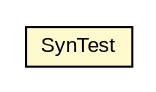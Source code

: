 #!/usr/local/bin/dot
#
# Class diagram 
# Generated by UMLGraph version R5_6 (http://www.umlgraph.org/)
#

digraph G {
	edge [fontname="arial",fontsize=10,labelfontname="arial",labelfontsize=10];
	node [fontname="arial",fontsize=10,shape=plaintext];
	nodesep=0.25;
	ranksep=0.5;
	// java_oo.sync.SynTest
	c24165 [label=<<table title="java_oo.sync.SynTest" border="0" cellborder="1" cellspacing="0" cellpadding="2" port="p" bgcolor="lemonChiffon" href="./SynTest.html">
		<tr><td><table border="0" cellspacing="0" cellpadding="1">
<tr><td align="center" balign="center"> SynTest </td></tr>
		</table></td></tr>
		</table>>, URL="./SynTest.html", fontname="arial", fontcolor="black", fontsize=10.0];
}

